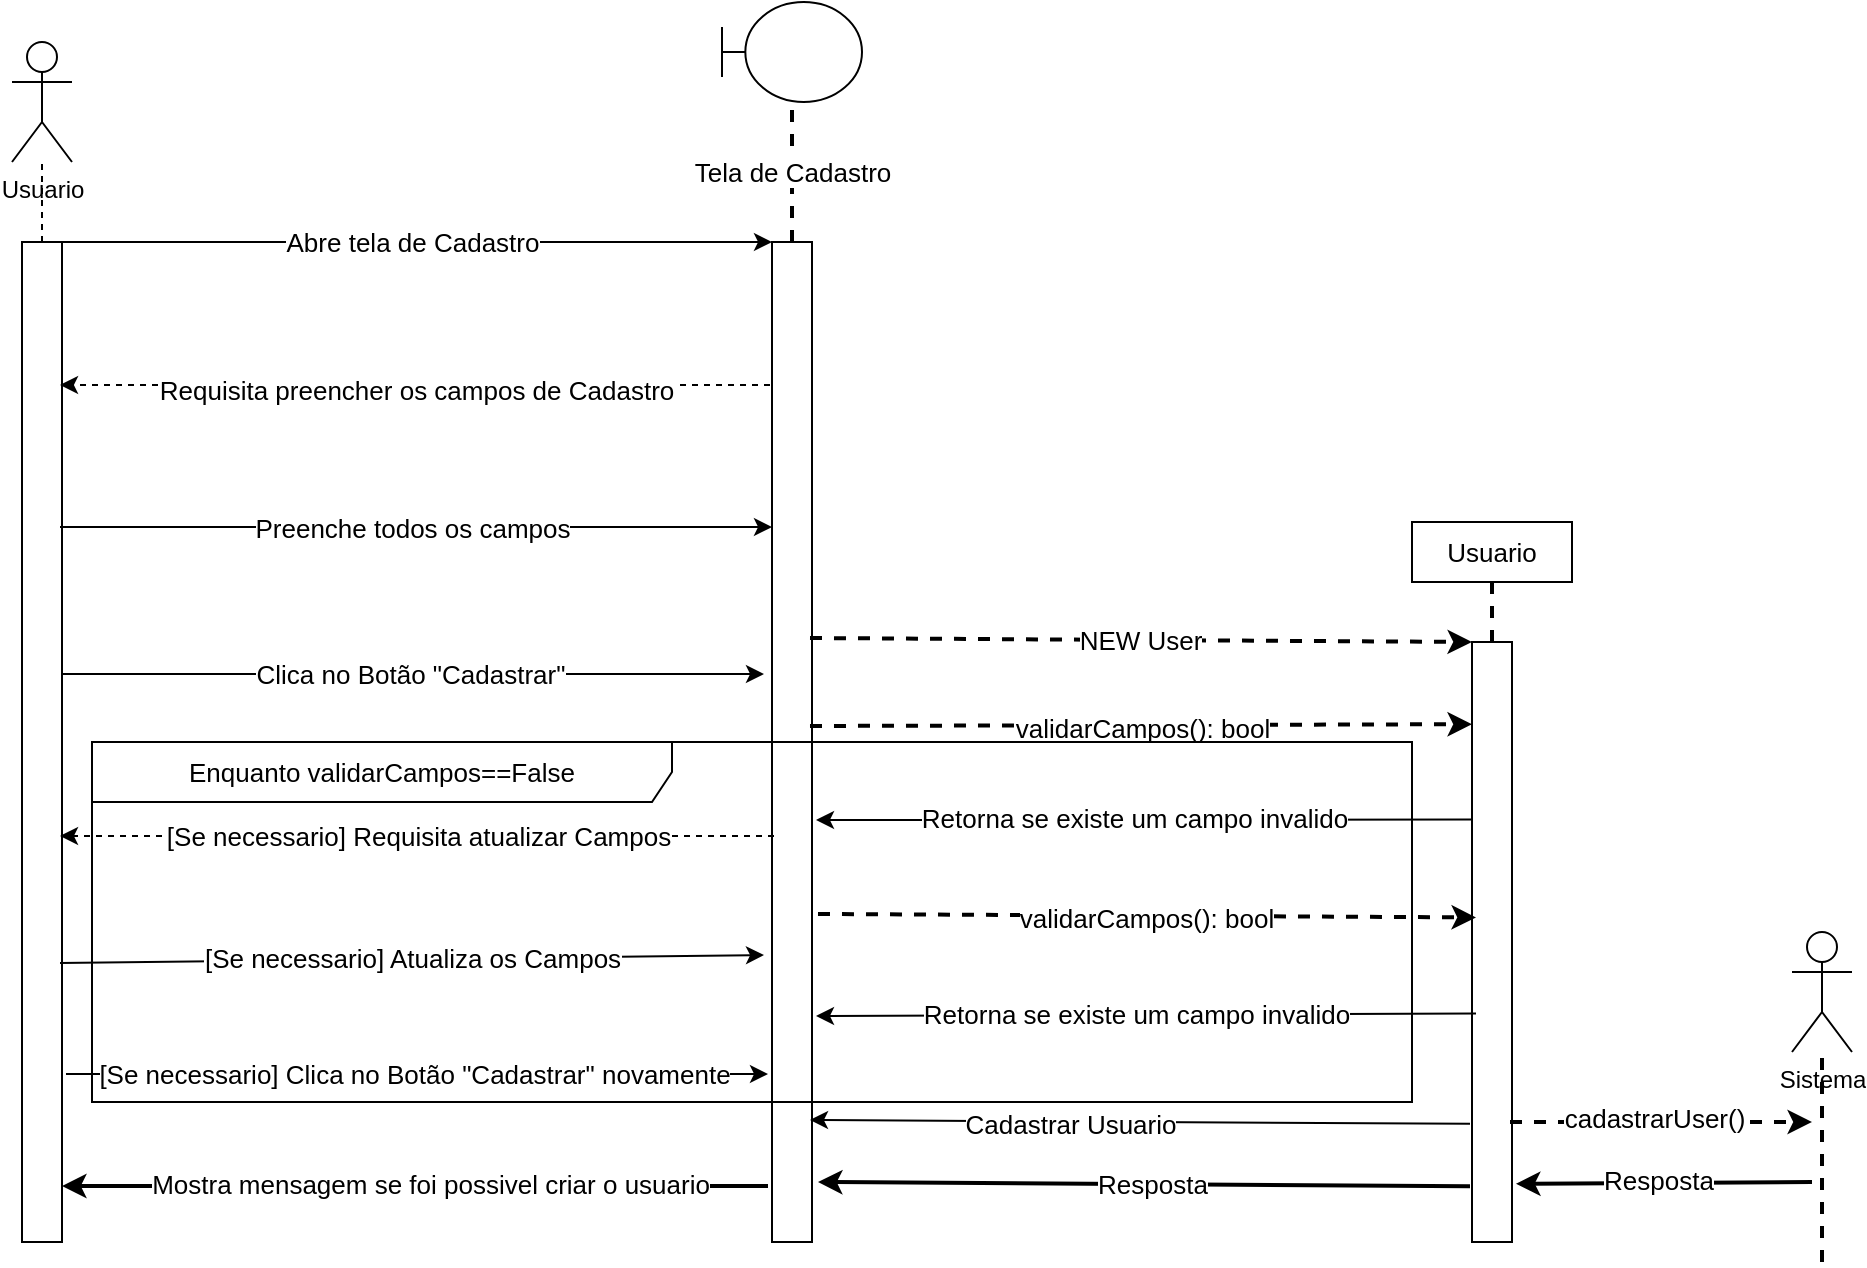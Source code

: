 <mxfile version="16.5.1" type="device"><diagram id="SjVxmcS5l3_uscFxUY6e" name="Página-1"><mxGraphModel dx="782" dy="865" grid="1" gridSize="10" guides="1" tooltips="1" connect="1" arrows="1" fold="1" page="1" pageScale="1" pageWidth="827" pageHeight="1169" math="0" shadow="0"><root><mxCell id="0"/><mxCell id="1" parent="0"/><mxCell id="F-as3v5e5-YDt2fbbf-h-1" value="Usuario" style="shape=umlActor;verticalLabelPosition=bottom;verticalAlign=top;html=1;outlineConnect=0;" parent="1" vertex="1"><mxGeometry x="40" y="140" width="30" height="60" as="geometry"/></mxCell><mxCell id="F-as3v5e5-YDt2fbbf-h-2" value="" style="endArrow=none;dashed=1;html=1;rounded=0;exitX=0.5;exitY=0;exitDx=0;exitDy=0;" parent="1" source="F-as3v5e5-YDt2fbbf-h-9" target="F-as3v5e5-YDt2fbbf-h-1" edge="1"><mxGeometry width="50" height="50" relative="1" as="geometry"><mxPoint x="57.5" y="240" as="sourcePoint"/><mxPoint x="54.5" y="230" as="targetPoint"/></mxGeometry></mxCell><mxCell id="F-as3v5e5-YDt2fbbf-h-7" value="" style="rounded=0;whiteSpace=wrap;html=1;" parent="1" vertex="1"><mxGeometry x="420" y="240" width="20" height="500" as="geometry"/></mxCell><mxCell id="F-as3v5e5-YDt2fbbf-h-9" value="" style="rounded=0;whiteSpace=wrap;html=1;" parent="1" vertex="1"><mxGeometry x="45" y="240" width="20" height="500" as="geometry"/></mxCell><mxCell id="F-as3v5e5-YDt2fbbf-h-12" value="" style="endArrow=classic;html=1;rounded=0;fontSize=13;exitX=0.75;exitY=0;exitDx=0;exitDy=0;entryX=0;entryY=0;entryDx=0;entryDy=0;" parent="1" source="F-as3v5e5-YDt2fbbf-h-9" target="F-as3v5e5-YDt2fbbf-h-7" edge="1"><mxGeometry width="50" height="50" relative="1" as="geometry"><mxPoint x="390" y="470" as="sourcePoint"/><mxPoint x="410" y="390" as="targetPoint"/></mxGeometry></mxCell><mxCell id="F-as3v5e5-YDt2fbbf-h-14" value="Abre tela de Cadastro" style="edgeLabel;html=1;align=center;verticalAlign=middle;resizable=0;points=[];fontSize=13;" parent="F-as3v5e5-YDt2fbbf-h-12" vertex="1" connectable="0"><mxGeometry x="-0.144" y="-4" relative="1" as="geometry"><mxPoint x="26" y="-4" as="offset"/></mxGeometry></mxCell><mxCell id="F-as3v5e5-YDt2fbbf-h-16" value="" style="shape=umlBoundary;whiteSpace=wrap;html=1;fontSize=13;" parent="1" vertex="1"><mxGeometry x="395" y="120" width="70" height="50" as="geometry"/></mxCell><mxCell id="F-as3v5e5-YDt2fbbf-h-18" value="Tela de Cadastro" style="endArrow=none;dashed=1;html=1;strokeWidth=2;rounded=0;fontSize=13;exitX=0.5;exitY=0;exitDx=0;exitDy=0;" parent="1" source="F-as3v5e5-YDt2fbbf-h-7" target="F-as3v5e5-YDt2fbbf-h-16" edge="1"><mxGeometry width="50" height="50" relative="1" as="geometry"><mxPoint x="190" y="470" as="sourcePoint"/><mxPoint x="270" y="170" as="targetPoint"/></mxGeometry></mxCell><mxCell id="F-as3v5e5-YDt2fbbf-h-19" value="" style="endArrow=classic;html=1;rounded=0;dashed=1;fontSize=13;entryX=0.95;entryY=0.143;entryDx=0;entryDy=0;exitX=-0.05;exitY=0.143;exitDx=0;exitDy=0;exitPerimeter=0;entryPerimeter=0;" parent="1" source="F-as3v5e5-YDt2fbbf-h-7" target="F-as3v5e5-YDt2fbbf-h-9" edge="1"><mxGeometry width="50" height="50" relative="1" as="geometry"><mxPoint x="390" y="470" as="sourcePoint"/><mxPoint x="440" y="420" as="targetPoint"/></mxGeometry></mxCell><mxCell id="F-as3v5e5-YDt2fbbf-h-20" value="Requisita preencher os campos de Cadastro" style="edgeLabel;html=1;align=center;verticalAlign=middle;resizable=0;points=[];fontSize=13;" parent="F-as3v5e5-YDt2fbbf-h-19" vertex="1" connectable="0"><mxGeometry x="0.313" y="2" relative="1" as="geometry"><mxPoint x="56" as="offset"/></mxGeometry></mxCell><mxCell id="AcIUTLaaxeKydBXk9HY7-5" value="Requisita preencher os campos de Cadastro" style="edgeLabel;html=1;align=center;verticalAlign=middle;resizable=0;points=[];fontSize=13;" parent="F-as3v5e5-YDt2fbbf-h-19" vertex="1" connectable="0"><mxGeometry x="0.313" y="2" relative="1" as="geometry"><mxPoint x="56" as="offset"/></mxGeometry></mxCell><mxCell id="F-as3v5e5-YDt2fbbf-h-21" value="" style="rounded=0;whiteSpace=wrap;html=1;" parent="1" vertex="1"><mxGeometry x="770" y="440" width="20" height="300" as="geometry"/></mxCell><mxCell id="F-as3v5e5-YDt2fbbf-h-25" value="" style="endArrow=classic;html=1;rounded=0;fontSize=13;entryX=0;entryY=0.285;entryDx=0;entryDy=0;exitX=0.95;exitY=0.285;exitDx=0;exitDy=0;entryPerimeter=0;exitPerimeter=0;" parent="1" source="F-as3v5e5-YDt2fbbf-h-9" target="F-as3v5e5-YDt2fbbf-h-7" edge="1"><mxGeometry width="50" height="50" relative="1" as="geometry"><mxPoint x="390" y="470" as="sourcePoint"/><mxPoint x="440" y="420" as="targetPoint"/></mxGeometry></mxCell><mxCell id="F-as3v5e5-YDt2fbbf-h-26" value="Preenche todos os campos" style="edgeLabel;html=1;align=center;verticalAlign=middle;resizable=0;points=[];fontSize=13;" parent="F-as3v5e5-YDt2fbbf-h-25" vertex="1" connectable="0"><mxGeometry x="-0.166" relative="1" as="geometry"><mxPoint x="27" as="offset"/></mxGeometry></mxCell><mxCell id="F-as3v5e5-YDt2fbbf-h-27" value="" style="endArrow=classic;html=1;rounded=0;fontSize=13;entryX=-0.2;entryY=0.432;entryDx=0;entryDy=0;exitX=1;exitY=0.432;exitDx=0;exitDy=0;entryPerimeter=0;exitPerimeter=0;" parent="1" source="F-as3v5e5-YDt2fbbf-h-9" target="F-as3v5e5-YDt2fbbf-h-7" edge="1"><mxGeometry width="50" height="50" relative="1" as="geometry"><mxPoint x="75" y="385" as="sourcePoint"/><mxPoint x="430" y="385" as="targetPoint"/></mxGeometry></mxCell><mxCell id="F-as3v5e5-YDt2fbbf-h-28" value="Clica no Botão &quot;Cadastrar&quot;" style="edgeLabel;html=1;align=center;verticalAlign=middle;resizable=0;points=[];fontSize=13;" parent="F-as3v5e5-YDt2fbbf-h-27" vertex="1" connectable="0"><mxGeometry x="-0.166" relative="1" as="geometry"><mxPoint x="27" as="offset"/></mxGeometry></mxCell><mxCell id="F-as3v5e5-YDt2fbbf-h-29" value="NEW User" style="endArrow=classic;dashed=1;html=1;strokeWidth=2;rounded=0;fontSize=13;entryX=0;entryY=0;entryDx=0;entryDy=0;exitX=0.95;exitY=0.396;exitDx=0;exitDy=0;endFill=1;exitPerimeter=0;" parent="1" source="F-as3v5e5-YDt2fbbf-h-7" target="F-as3v5e5-YDt2fbbf-h-21" edge="1"><mxGeometry width="50" height="50" relative="1" as="geometry"><mxPoint x="390" y="470" as="sourcePoint"/><mxPoint x="440" y="420" as="targetPoint"/></mxGeometry></mxCell><mxCell id="F-as3v5e5-YDt2fbbf-h-30" value="Usuario&lt;br&gt;" style="rounded=0;whiteSpace=wrap;html=1;fontSize=13;" parent="1" vertex="1"><mxGeometry x="740" y="380" width="80" height="30" as="geometry"/></mxCell><mxCell id="F-as3v5e5-YDt2fbbf-h-32" value="" style="endArrow=none;dashed=1;html=1;strokeWidth=2;rounded=0;fontSize=13;entryX=0.5;entryY=1;entryDx=0;entryDy=0;exitX=0.5;exitY=0;exitDx=0;exitDy=0;endFill=0;" parent="1" source="F-as3v5e5-YDt2fbbf-h-21" target="F-as3v5e5-YDt2fbbf-h-30" edge="1"><mxGeometry width="50" height="50" relative="1" as="geometry"><mxPoint x="500" y="452.5" as="sourcePoint"/><mxPoint x="620" y="450.0" as="targetPoint"/></mxGeometry></mxCell><mxCell id="F-as3v5e5-YDt2fbbf-h-33" value="validarCampos(): bool" style="endArrow=classic;dashed=1;html=1;strokeWidth=2;rounded=0;fontSize=13;entryX=0;entryY=0.137;entryDx=0;entryDy=0;exitX=0.95;exitY=0.484;exitDx=0;exitDy=0;endFill=1;entryPerimeter=0;exitPerimeter=0;" parent="1" source="F-as3v5e5-YDt2fbbf-h-7" target="F-as3v5e5-YDt2fbbf-h-21" edge="1"><mxGeometry x="0.0" y="-1" width="50" height="50" relative="1" as="geometry"><mxPoint x="449" y="448.81" as="sourcePoint"/><mxPoint x="570" y="450.0" as="targetPoint"/><mxPoint as="offset"/></mxGeometry></mxCell><mxCell id="F-as3v5e5-YDt2fbbf-h-35" value="" style="endArrow=classic;html=1;rounded=0;fontSize=13;exitX=0;exitY=0.296;exitDx=0;exitDy=0;exitPerimeter=0;entryX=1.1;entryY=0.578;entryDx=0;entryDy=0;entryPerimeter=0;" parent="1" source="F-as3v5e5-YDt2fbbf-h-21" target="F-as3v5e5-YDt2fbbf-h-7" edge="1"><mxGeometry width="50" height="50" relative="1" as="geometry"><mxPoint x="480" y="635" as="sourcePoint"/><mxPoint x="440" y="520" as="targetPoint"/></mxGeometry></mxCell><mxCell id="F-as3v5e5-YDt2fbbf-h-36" value="Retorna se existe um campo invalido" style="edgeLabel;html=1;align=center;verticalAlign=middle;resizable=0;points=[];fontSize=13;" parent="F-as3v5e5-YDt2fbbf-h-35" vertex="1" connectable="0"><mxGeometry x="0.222" y="-1" relative="1" as="geometry"><mxPoint x="31" as="offset"/></mxGeometry></mxCell><mxCell id="F-as3v5e5-YDt2fbbf-h-38" value="[Se necessario] Requisita atualizar Campos" style="endArrow=classic;html=1;rounded=0;fontSize=13;exitX=0.05;exitY=0.594;exitDx=0;exitDy=0;exitPerimeter=0;dashed=1;entryX=0.95;entryY=0.594;entryDx=0;entryDy=0;entryPerimeter=0;" parent="1" source="F-as3v5e5-YDt2fbbf-h-7" target="F-as3v5e5-YDt2fbbf-h-9" edge="1"><mxGeometry width="50" height="50" relative="1" as="geometry"><mxPoint x="410" y="529.92" as="sourcePoint"/><mxPoint x="60" y="519" as="targetPoint"/></mxGeometry></mxCell><mxCell id="F-as3v5e5-YDt2fbbf-h-40" value="[Se necessario] Atualiza os Campos" style="endArrow=none;html=1;rounded=0;fontSize=13;exitX=-0.2;exitY=0.713;exitDx=0;exitDy=0;exitPerimeter=0;entryX=0.95;entryY=0.721;entryDx=0;entryDy=0;entryPerimeter=0;endFill=0;startArrow=classic;startFill=1;" parent="1" source="F-as3v5e5-YDt2fbbf-h-7" target="F-as3v5e5-YDt2fbbf-h-9" edge="1"><mxGeometry width="50" height="50" relative="1" as="geometry"><mxPoint x="407" y="550.0" as="sourcePoint"/><mxPoint x="50" y="550.0" as="targetPoint"/></mxGeometry></mxCell><mxCell id="F-as3v5e5-YDt2fbbf-h-41" value="" style="endArrow=classic;html=1;rounded=0;fontSize=13;entryX=-0.1;entryY=0.832;entryDx=0;entryDy=0;exitX=1.1;exitY=0.832;exitDx=0;exitDy=0;entryPerimeter=0;exitPerimeter=0;" parent="1" source="F-as3v5e5-YDt2fbbf-h-9" target="F-as3v5e5-YDt2fbbf-h-7" edge="1"><mxGeometry width="50" height="50" relative="1" as="geometry"><mxPoint x="75" y="453.04" as="sourcePoint"/><mxPoint x="426" y="453.04" as="targetPoint"/></mxGeometry></mxCell><mxCell id="F-as3v5e5-YDt2fbbf-h-42" value="[Se necessario]&amp;nbsp;Clica no Botão &quot;Cadastrar&quot; novamente" style="edgeLabel;html=1;align=center;verticalAlign=middle;resizable=0;points=[];fontSize=13;" parent="F-as3v5e5-YDt2fbbf-h-41" vertex="1" connectable="0"><mxGeometry x="-0.166" relative="1" as="geometry"><mxPoint x="27" as="offset"/></mxGeometry></mxCell><mxCell id="F-as3v5e5-YDt2fbbf-h-43" value="validarCampos(): bool" style="endArrow=classic;dashed=1;html=1;strokeWidth=2;rounded=0;fontSize=13;entryX=0.1;entryY=0.459;entryDx=0;entryDy=0;endFill=1;entryPerimeter=0;exitX=1.15;exitY=0.672;exitDx=0;exitDy=0;exitPerimeter=0;" parent="1" source="F-as3v5e5-YDt2fbbf-h-7" target="F-as3v5e5-YDt2fbbf-h-21" edge="1"><mxGeometry x="0.0" y="-1" width="50" height="50" relative="1" as="geometry"><mxPoint x="470" y="564" as="sourcePoint"/><mxPoint x="710" y="563.99" as="targetPoint"/><mxPoint as="offset"/></mxGeometry></mxCell><mxCell id="F-as3v5e5-YDt2fbbf-h-44" value="" style="endArrow=classic;html=1;rounded=0;fontSize=13;exitX=0.1;exitY=0.619;exitDx=0;exitDy=0;exitPerimeter=0;entryX=1.1;entryY=0.774;entryDx=0;entryDy=0;entryPerimeter=0;" parent="1" source="F-as3v5e5-YDt2fbbf-h-21" target="F-as3v5e5-YDt2fbbf-h-7" edge="1"><mxGeometry width="50" height="50" relative="1" as="geometry"><mxPoint x="710" y="606.92" as="sourcePoint"/><mxPoint x="440" y="607" as="targetPoint"/></mxGeometry></mxCell><mxCell id="F-as3v5e5-YDt2fbbf-h-45" value="Retorna se existe um campo invalido" style="edgeLabel;html=1;align=center;verticalAlign=middle;resizable=0;points=[];fontSize=13;" parent="F-as3v5e5-YDt2fbbf-h-44" vertex="1" connectable="0"><mxGeometry x="0.222" y="-1" relative="1" as="geometry"><mxPoint x="31" as="offset"/></mxGeometry></mxCell><mxCell id="F-as3v5e5-YDt2fbbf-h-47" value="Enquanto validarCampos==False" style="shape=umlFrame;whiteSpace=wrap;html=1;fontSize=13;fillColor=none;width=290;height=30;" parent="1" vertex="1"><mxGeometry x="80" y="490" width="660" height="180" as="geometry"/></mxCell><mxCell id="F-as3v5e5-YDt2fbbf-h-54" value="" style="endArrow=classic;html=1;rounded=0;fontSize=13;entryX=0.95;entryY=0.878;entryDx=0;entryDy=0;entryPerimeter=0;exitX=-0.05;exitY=0.803;exitDx=0;exitDy=0;exitPerimeter=0;" parent="1" source="F-as3v5e5-YDt2fbbf-h-21" target="F-as3v5e5-YDt2fbbf-h-7" edge="1"><mxGeometry width="50" height="50" relative="1" as="geometry"><mxPoint x="860" y="670" as="sourcePoint"/><mxPoint x="910" y="620" as="targetPoint"/></mxGeometry></mxCell><mxCell id="F-as3v5e5-YDt2fbbf-h-55" value="Cadastrar Usuario" style="edgeLabel;html=1;align=center;verticalAlign=middle;resizable=0;points=[];fontSize=13;" parent="F-as3v5e5-YDt2fbbf-h-54" vertex="1" connectable="0"><mxGeometry x="0.212" y="1" relative="1" as="geometry"><mxPoint as="offset"/></mxGeometry></mxCell><mxCell id="F-as3v5e5-YDt2fbbf-h-57" value="" style="endArrow=none;dashed=1;html=1;strokeWidth=2;rounded=0;fontSize=13;" parent="1" target="F-as3v5e5-YDt2fbbf-h-58" edge="1"><mxGeometry width="50" height="50" relative="1" as="geometry"><mxPoint x="945" y="750" as="sourcePoint"/><mxPoint x="920" y="680" as="targetPoint"/></mxGeometry></mxCell><mxCell id="F-as3v5e5-YDt2fbbf-h-58" value="Sistema" style="shape=umlActor;verticalLabelPosition=bottom;verticalAlign=top;html=1;outlineConnect=0;" parent="1" vertex="1"><mxGeometry x="930" y="585" width="30" height="60" as="geometry"/></mxCell><mxCell id="F-as3v5e5-YDt2fbbf-h-59" value="" style="endArrow=classic;dashed=1;html=1;strokeWidth=2;rounded=0;fontSize=13;exitX=0.95;exitY=0.8;exitDx=0;exitDy=0;exitPerimeter=0;endFill=1;" parent="1" source="F-as3v5e5-YDt2fbbf-h-21" edge="1"><mxGeometry width="50" height="50" relative="1" as="geometry"><mxPoint x="925" y="760" as="sourcePoint"/><mxPoint x="940" y="680" as="targetPoint"/></mxGeometry></mxCell><mxCell id="F-as3v5e5-YDt2fbbf-h-60" value="cadastrarUser()" style="edgeLabel;html=1;align=center;verticalAlign=middle;resizable=0;points=[];fontSize=13;" parent="F-as3v5e5-YDt2fbbf-h-59" vertex="1" connectable="0"><mxGeometry x="-0.256" y="2" relative="1" as="geometry"><mxPoint x="16" as="offset"/></mxGeometry></mxCell><mxCell id="F-as3v5e5-YDt2fbbf-h-61" value="" style="endArrow=none;html=1;strokeWidth=2;rounded=0;fontSize=13;exitX=1.1;exitY=0.903;exitDx=0;exitDy=0;exitPerimeter=0;startArrow=classic;startFill=1;" parent="1" source="F-as3v5e5-YDt2fbbf-h-21" edge="1"><mxGeometry width="50" height="50" relative="1" as="geometry"><mxPoint x="799" y="690" as="sourcePoint"/><mxPoint x="940" y="710" as="targetPoint"/></mxGeometry></mxCell><mxCell id="F-as3v5e5-YDt2fbbf-h-62" value="Resposta" style="edgeLabel;html=1;align=center;verticalAlign=middle;resizable=0;points=[];fontSize=13;" parent="F-as3v5e5-YDt2fbbf-h-61" vertex="1" connectable="0"><mxGeometry x="-0.256" y="2" relative="1" as="geometry"><mxPoint x="16" as="offset"/></mxGeometry></mxCell><mxCell id="F-as3v5e5-YDt2fbbf-h-63" value="" style="endArrow=classic;html=1;strokeWidth=2;rounded=0;fontSize=13;exitX=-0.05;exitY=0.907;exitDx=0;exitDy=0;exitPerimeter=0;entryX=1.15;entryY=0.94;entryDx=0;entryDy=0;entryPerimeter=0;startArrow=none;startFill=0;endFill=1;" parent="1" source="F-as3v5e5-YDt2fbbf-h-21" target="F-as3v5e5-YDt2fbbf-h-7" edge="1"><mxGeometry width="50" height="50" relative="1" as="geometry"><mxPoint x="802" y="720.9" as="sourcePoint"/><mxPoint x="960" y="720" as="targetPoint"/></mxGeometry></mxCell><mxCell id="F-as3v5e5-YDt2fbbf-h-64" value="Resposta" style="edgeLabel;html=1;align=center;verticalAlign=middle;resizable=0;points=[];fontSize=13;" parent="F-as3v5e5-YDt2fbbf-h-63" vertex="1" connectable="0"><mxGeometry x="-0.256" y="2" relative="1" as="geometry"><mxPoint x="-38" y="-3" as="offset"/></mxGeometry></mxCell><mxCell id="F-as3v5e5-YDt2fbbf-h-65" value="" style="endArrow=classic;html=1;strokeWidth=2;rounded=0;fontSize=13;exitX=-0.1;exitY=0.944;exitDx=0;exitDy=0;exitPerimeter=0;entryX=1;entryY=0.944;entryDx=0;entryDy=0;entryPerimeter=0;startArrow=none;startFill=0;endFill=1;" parent="1" source="F-as3v5e5-YDt2fbbf-h-7" target="F-as3v5e5-YDt2fbbf-h-9" edge="1"><mxGeometry width="50" height="50" relative="1" as="geometry"><mxPoint x="356" y="782.1" as="sourcePoint"/><mxPoint x="30" y="780" as="targetPoint"/></mxGeometry></mxCell><mxCell id="F-as3v5e5-YDt2fbbf-h-66" value="Mostra mensagem se foi possivel criar o usuario" style="edgeLabel;html=1;align=center;verticalAlign=middle;resizable=0;points=[];fontSize=13;" parent="F-as3v5e5-YDt2fbbf-h-65" vertex="1" connectable="0"><mxGeometry x="-0.256" y="2" relative="1" as="geometry"><mxPoint x="-38" y="-3" as="offset"/></mxGeometry></mxCell></root></mxGraphModel></diagram></mxfile>